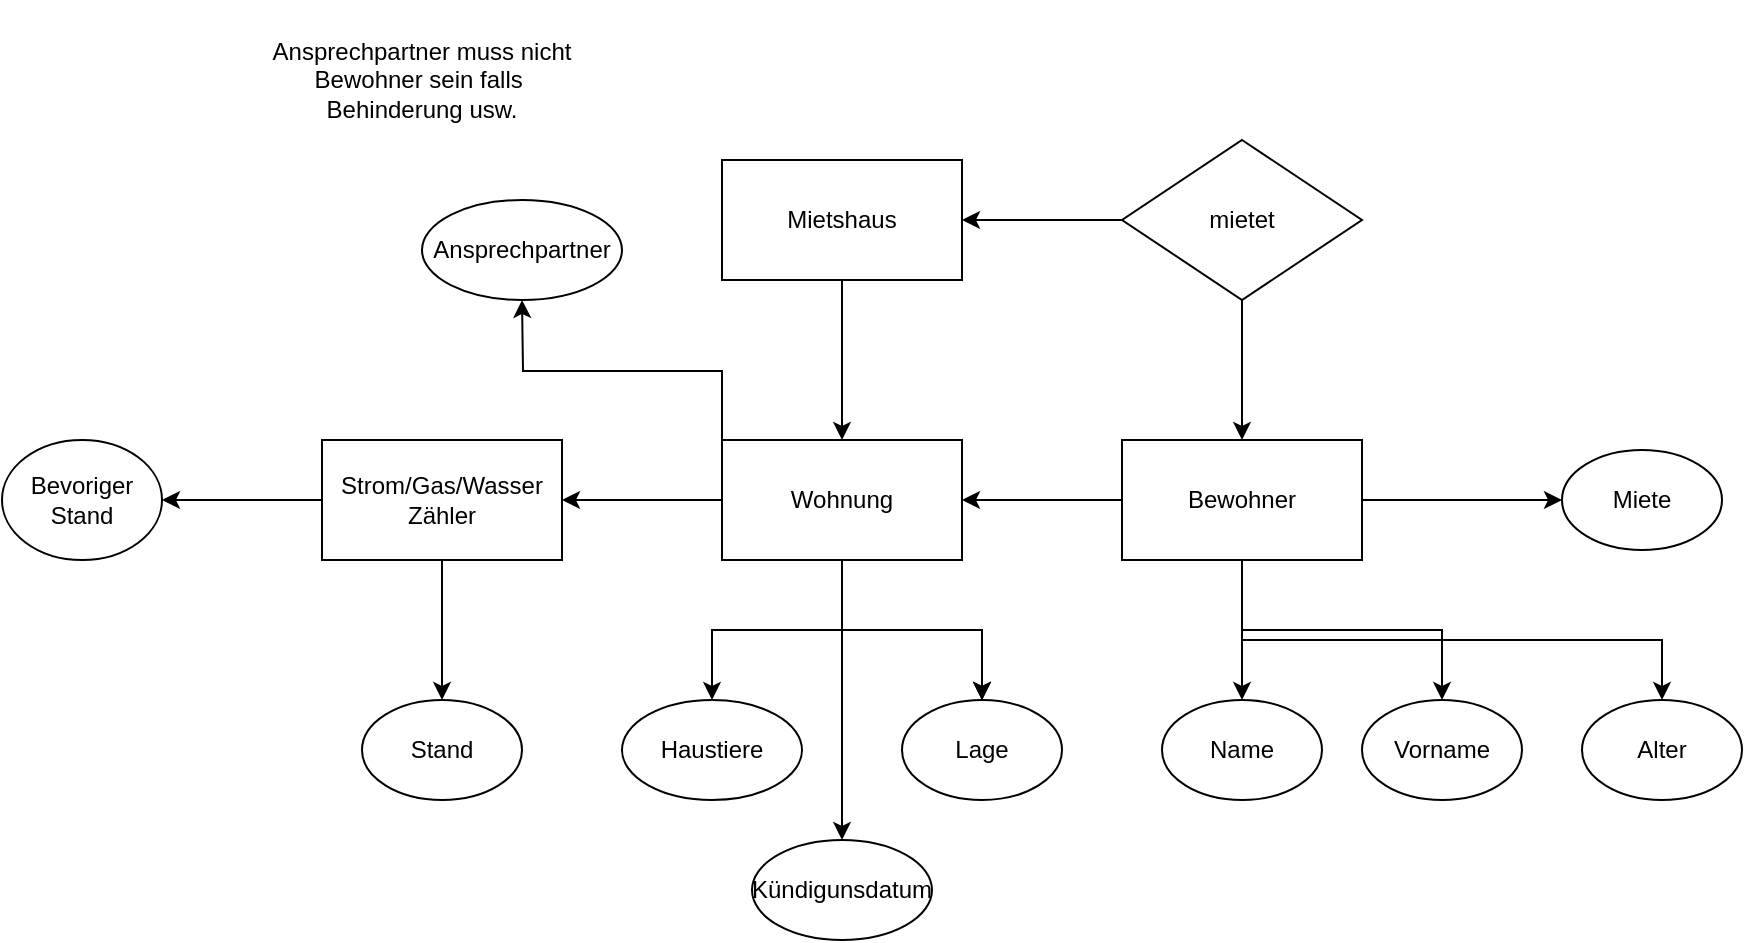 <mxfile version="22.1.1" type="github">
  <diagram id="R2lEEEUBdFMjLlhIrx00" name="Page-1">
    <mxGraphModel dx="2250" dy="761" grid="1" gridSize="10" guides="1" tooltips="1" connect="1" arrows="1" fold="1" page="1" pageScale="1" pageWidth="850" pageHeight="1100" math="0" shadow="0" extFonts="Permanent Marker^https://fonts.googleapis.com/css?family=Permanent+Marker">
      <root>
        <mxCell id="0" />
        <mxCell id="1" parent="0" />
        <mxCell id="F3BoEiRZaCUdNHYmwXmp-4" style="edgeStyle=orthogonalEdgeStyle;rounded=0;orthogonalLoop=1;jettySize=auto;html=1;" edge="1" parent="1" source="F3BoEiRZaCUdNHYmwXmp-1" target="F3BoEiRZaCUdNHYmwXmp-3">
          <mxGeometry relative="1" as="geometry" />
        </mxCell>
        <mxCell id="F3BoEiRZaCUdNHYmwXmp-31" style="edgeStyle=orthogonalEdgeStyle;rounded=0;orthogonalLoop=1;jettySize=auto;html=1;exitX=0.5;exitY=1;exitDx=0;exitDy=0;entryX=0.5;entryY=0;entryDx=0;entryDy=0;" edge="1" parent="1" source="F3BoEiRZaCUdNHYmwXmp-1" target="F3BoEiRZaCUdNHYmwXmp-16">
          <mxGeometry relative="1" as="geometry" />
        </mxCell>
        <mxCell id="F3BoEiRZaCUdNHYmwXmp-1" value="mietet" style="rhombus;whiteSpace=wrap;html=1;" vertex="1" parent="1">
          <mxGeometry x="380" y="360" width="120" height="80" as="geometry" />
        </mxCell>
        <mxCell id="F3BoEiRZaCUdNHYmwXmp-6" value="" style="edgeStyle=orthogonalEdgeStyle;rounded=0;orthogonalLoop=1;jettySize=auto;html=1;" edge="1" parent="1" source="F3BoEiRZaCUdNHYmwXmp-3" target="F3BoEiRZaCUdNHYmwXmp-5">
          <mxGeometry relative="1" as="geometry" />
        </mxCell>
        <mxCell id="F3BoEiRZaCUdNHYmwXmp-3" value="Mietshaus" style="rounded=0;whiteSpace=wrap;html=1;" vertex="1" parent="1">
          <mxGeometry x="180" y="370" width="120" height="60" as="geometry" />
        </mxCell>
        <mxCell id="F3BoEiRZaCUdNHYmwXmp-8" value="" style="edgeStyle=orthogonalEdgeStyle;rounded=0;orthogonalLoop=1;jettySize=auto;html=1;" edge="1" parent="1" source="F3BoEiRZaCUdNHYmwXmp-5" target="F3BoEiRZaCUdNHYmwXmp-7">
          <mxGeometry relative="1" as="geometry" />
        </mxCell>
        <mxCell id="F3BoEiRZaCUdNHYmwXmp-15" value="" style="edgeStyle=orthogonalEdgeStyle;rounded=0;orthogonalLoop=1;jettySize=auto;html=1;" edge="1" parent="1" source="F3BoEiRZaCUdNHYmwXmp-5" target="F3BoEiRZaCUdNHYmwXmp-14">
          <mxGeometry relative="1" as="geometry" />
        </mxCell>
        <mxCell id="F3BoEiRZaCUdNHYmwXmp-18" value="" style="edgeStyle=orthogonalEdgeStyle;rounded=0;orthogonalLoop=1;jettySize=auto;html=1;" edge="1" parent="1" source="F3BoEiRZaCUdNHYmwXmp-5" target="F3BoEiRZaCUdNHYmwXmp-14">
          <mxGeometry relative="1" as="geometry" />
        </mxCell>
        <mxCell id="F3BoEiRZaCUdNHYmwXmp-19" value="" style="edgeStyle=orthogonalEdgeStyle;rounded=0;orthogonalLoop=1;jettySize=auto;html=1;" edge="1" parent="1" source="F3BoEiRZaCUdNHYmwXmp-5" target="F3BoEiRZaCUdNHYmwXmp-14">
          <mxGeometry relative="1" as="geometry" />
        </mxCell>
        <mxCell id="F3BoEiRZaCUdNHYmwXmp-21" style="edgeStyle=orthogonalEdgeStyle;rounded=0;orthogonalLoop=1;jettySize=auto;html=1;exitX=0.5;exitY=1;exitDx=0;exitDy=0;entryX=0.5;entryY=0;entryDx=0;entryDy=0;" edge="1" parent="1" source="F3BoEiRZaCUdNHYmwXmp-5" target="F3BoEiRZaCUdNHYmwXmp-20">
          <mxGeometry relative="1" as="geometry" />
        </mxCell>
        <mxCell id="F3BoEiRZaCUdNHYmwXmp-30" style="edgeStyle=orthogonalEdgeStyle;rounded=0;orthogonalLoop=1;jettySize=auto;html=1;exitX=0.5;exitY=1;exitDx=0;exitDy=0;" edge="1" parent="1" source="F3BoEiRZaCUdNHYmwXmp-5" target="F3BoEiRZaCUdNHYmwXmp-29">
          <mxGeometry relative="1" as="geometry" />
        </mxCell>
        <mxCell id="F3BoEiRZaCUdNHYmwXmp-33" style="edgeStyle=orthogonalEdgeStyle;rounded=0;orthogonalLoop=1;jettySize=auto;html=1;exitX=0;exitY=0;exitDx=0;exitDy=0;" edge="1" parent="1" source="F3BoEiRZaCUdNHYmwXmp-5">
          <mxGeometry relative="1" as="geometry">
            <mxPoint x="80" y="440" as="targetPoint" />
          </mxGeometry>
        </mxCell>
        <mxCell id="F3BoEiRZaCUdNHYmwXmp-5" value="Wohnung" style="rounded=0;whiteSpace=wrap;html=1;" vertex="1" parent="1">
          <mxGeometry x="180" y="510" width="120" height="60" as="geometry" />
        </mxCell>
        <mxCell id="F3BoEiRZaCUdNHYmwXmp-10" value="" style="edgeStyle=orthogonalEdgeStyle;rounded=0;orthogonalLoop=1;jettySize=auto;html=1;" edge="1" parent="1" source="F3BoEiRZaCUdNHYmwXmp-7" target="F3BoEiRZaCUdNHYmwXmp-9">
          <mxGeometry relative="1" as="geometry" />
        </mxCell>
        <mxCell id="F3BoEiRZaCUdNHYmwXmp-12" value="" style="edgeStyle=orthogonalEdgeStyle;rounded=0;orthogonalLoop=1;jettySize=auto;html=1;" edge="1" parent="1" source="F3BoEiRZaCUdNHYmwXmp-7" target="F3BoEiRZaCUdNHYmwXmp-11">
          <mxGeometry relative="1" as="geometry" />
        </mxCell>
        <mxCell id="F3BoEiRZaCUdNHYmwXmp-7" value="Strom/Gas/Wasser Zähler" style="whiteSpace=wrap;html=1;rounded=0;" vertex="1" parent="1">
          <mxGeometry x="-20" y="510" width="120" height="60" as="geometry" />
        </mxCell>
        <mxCell id="F3BoEiRZaCUdNHYmwXmp-9" value="Stand" style="ellipse;whiteSpace=wrap;html=1;rounded=0;" vertex="1" parent="1">
          <mxGeometry y="640" width="80" height="50" as="geometry" />
        </mxCell>
        <mxCell id="F3BoEiRZaCUdNHYmwXmp-11" value="Bevoriger Stand" style="ellipse;whiteSpace=wrap;html=1;rounded=0;" vertex="1" parent="1">
          <mxGeometry x="-180" y="510" width="80" height="60" as="geometry" />
        </mxCell>
        <mxCell id="F3BoEiRZaCUdNHYmwXmp-14" value="Lage" style="ellipse;whiteSpace=wrap;html=1;rounded=0;" vertex="1" parent="1">
          <mxGeometry x="270" y="640" width="80" height="50" as="geometry" />
        </mxCell>
        <mxCell id="F3BoEiRZaCUdNHYmwXmp-23" value="" style="edgeStyle=orthogonalEdgeStyle;rounded=0;orthogonalLoop=1;jettySize=auto;html=1;" edge="1" parent="1" source="F3BoEiRZaCUdNHYmwXmp-16" target="F3BoEiRZaCUdNHYmwXmp-22">
          <mxGeometry relative="1" as="geometry" />
        </mxCell>
        <mxCell id="F3BoEiRZaCUdNHYmwXmp-27" value="" style="edgeStyle=orthogonalEdgeStyle;rounded=0;orthogonalLoop=1;jettySize=auto;html=1;" edge="1" parent="1" source="F3BoEiRZaCUdNHYmwXmp-16" target="F3BoEiRZaCUdNHYmwXmp-26">
          <mxGeometry relative="1" as="geometry" />
        </mxCell>
        <mxCell id="F3BoEiRZaCUdNHYmwXmp-32" style="edgeStyle=orthogonalEdgeStyle;rounded=0;orthogonalLoop=1;jettySize=auto;html=1;exitX=0;exitY=0.5;exitDx=0;exitDy=0;entryX=1;entryY=0.5;entryDx=0;entryDy=0;" edge="1" parent="1" source="F3BoEiRZaCUdNHYmwXmp-16" target="F3BoEiRZaCUdNHYmwXmp-5">
          <mxGeometry relative="1" as="geometry">
            <mxPoint x="310" y="540" as="targetPoint" />
          </mxGeometry>
        </mxCell>
        <mxCell id="F3BoEiRZaCUdNHYmwXmp-38" style="edgeStyle=orthogonalEdgeStyle;rounded=0;orthogonalLoop=1;jettySize=auto;html=1;exitX=1;exitY=1;exitDx=0;exitDy=0;entryX=0.5;entryY=0;entryDx=0;entryDy=0;" edge="1" parent="1" source="F3BoEiRZaCUdNHYmwXmp-16" target="F3BoEiRZaCUdNHYmwXmp-37">
          <mxGeometry relative="1" as="geometry">
            <Array as="points">
              <mxPoint x="440" y="570" />
              <mxPoint x="440" y="605" />
              <mxPoint x="540" y="605" />
            </Array>
          </mxGeometry>
        </mxCell>
        <mxCell id="F3BoEiRZaCUdNHYmwXmp-40" style="edgeStyle=orthogonalEdgeStyle;rounded=0;orthogonalLoop=1;jettySize=auto;html=1;entryX=0.5;entryY=0;entryDx=0;entryDy=0;" edge="1" parent="1" source="F3BoEiRZaCUdNHYmwXmp-16" target="F3BoEiRZaCUdNHYmwXmp-39">
          <mxGeometry relative="1" as="geometry">
            <Array as="points">
              <mxPoint x="440" y="610" />
              <mxPoint x="650" y="610" />
            </Array>
          </mxGeometry>
        </mxCell>
        <mxCell id="F3BoEiRZaCUdNHYmwXmp-16" value="Bewohner" style="whiteSpace=wrap;html=1;rounded=0;" vertex="1" parent="1">
          <mxGeometry x="380" y="510" width="120" height="60" as="geometry" />
        </mxCell>
        <mxCell id="F3BoEiRZaCUdNHYmwXmp-20" value="Haustiere" style="ellipse;whiteSpace=wrap;html=1;" vertex="1" parent="1">
          <mxGeometry x="130" y="640" width="90" height="50" as="geometry" />
        </mxCell>
        <mxCell id="F3BoEiRZaCUdNHYmwXmp-22" value="Miete" style="ellipse;whiteSpace=wrap;html=1;rounded=0;" vertex="1" parent="1">
          <mxGeometry x="600" y="515" width="80" height="50" as="geometry" />
        </mxCell>
        <mxCell id="F3BoEiRZaCUdNHYmwXmp-25" style="edgeStyle=orthogonalEdgeStyle;rounded=0;orthogonalLoop=1;jettySize=auto;html=1;exitX=0.5;exitY=1;exitDx=0;exitDy=0;" edge="1" parent="1" source="F3BoEiRZaCUdNHYmwXmp-22" target="F3BoEiRZaCUdNHYmwXmp-22">
          <mxGeometry relative="1" as="geometry" />
        </mxCell>
        <mxCell id="F3BoEiRZaCUdNHYmwXmp-26" value="Name" style="ellipse;whiteSpace=wrap;html=1;rounded=0;" vertex="1" parent="1">
          <mxGeometry x="400" y="640" width="80" height="50" as="geometry" />
        </mxCell>
        <mxCell id="F3BoEiRZaCUdNHYmwXmp-29" value="Kündigunsdatum" style="ellipse;whiteSpace=wrap;html=1;" vertex="1" parent="1">
          <mxGeometry x="195" y="710" width="90" height="50" as="geometry" />
        </mxCell>
        <mxCell id="F3BoEiRZaCUdNHYmwXmp-35" value="Ansprechpartner" style="ellipse;whiteSpace=wrap;html=1;" vertex="1" parent="1">
          <mxGeometry x="30" y="390" width="100" height="50" as="geometry" />
        </mxCell>
        <mxCell id="F3BoEiRZaCUdNHYmwXmp-36" value="Ansprechpartner muss nicht Bewohner sein falls&amp;nbsp; Behinderung usw." style="text;html=1;strokeColor=none;fillColor=none;align=center;verticalAlign=middle;whiteSpace=wrap;rounded=0;" vertex="1" parent="1">
          <mxGeometry x="-50" y="290" width="160" height="80" as="geometry" />
        </mxCell>
        <mxCell id="F3BoEiRZaCUdNHYmwXmp-37" value="Vorname" style="ellipse;whiteSpace=wrap;html=1;rounded=0;" vertex="1" parent="1">
          <mxGeometry x="500" y="640" width="80" height="50" as="geometry" />
        </mxCell>
        <mxCell id="F3BoEiRZaCUdNHYmwXmp-39" value="Alter" style="ellipse;whiteSpace=wrap;html=1;rounded=0;" vertex="1" parent="1">
          <mxGeometry x="610" y="640" width="80" height="50" as="geometry" />
        </mxCell>
      </root>
    </mxGraphModel>
  </diagram>
</mxfile>
